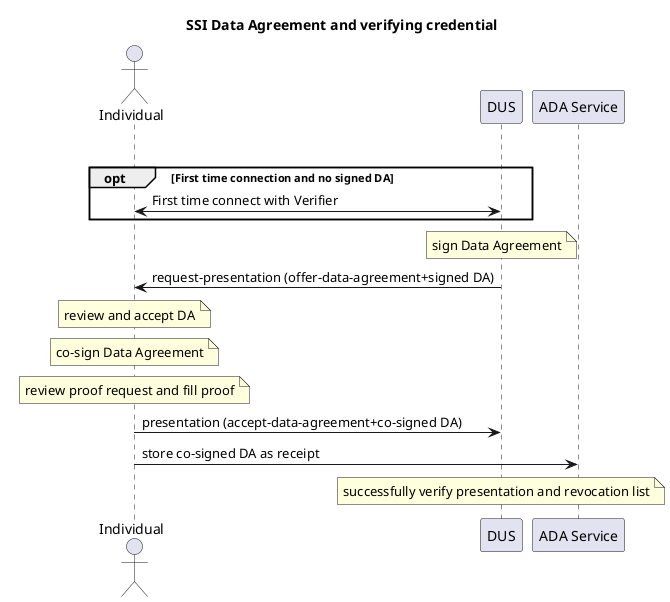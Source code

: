 @startuml

title SSI Data Agreement and verifying credential

actor Individual
participant "DUS"
participant "ADA Service"

opt Proof presentation and co-sign DA
opt First time connection and no signed DA
    Individual <-> "DUS": First time connect with Verifier
end

note over "DUS": sign Data Agreement
Individual <- "DUS": request-presentation (offer-data-agreement+signed DA)

note over Individual: review and accept DA
note over Individual: co-sign Data Agreement
note over Individual: review proof request and fill proof
Individual -> "DUS": presentation (accept-data-agreement+co-signed DA)
Individual -> "ADA Service": store co-signed DA as receipt
note over "DUS": successfully verify presentation and revocation list

@enduml
